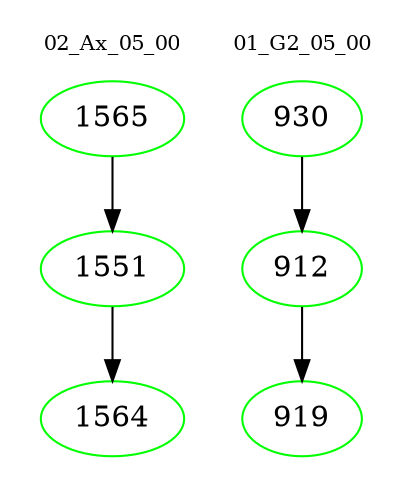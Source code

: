 digraph{
subgraph cluster_0 {
color = white
label = "02_Ax_05_00";
fontsize=10;
T0_1565 [label="1565", color="green"]
T0_1565 -> T0_1551 [color="black"]
T0_1551 [label="1551", color="green"]
T0_1551 -> T0_1564 [color="black"]
T0_1564 [label="1564", color="green"]
}
subgraph cluster_1 {
color = white
label = "01_G2_05_00";
fontsize=10;
T1_930 [label="930", color="green"]
T1_930 -> T1_912 [color="black"]
T1_912 [label="912", color="green"]
T1_912 -> T1_919 [color="black"]
T1_919 [label="919", color="green"]
}
}

